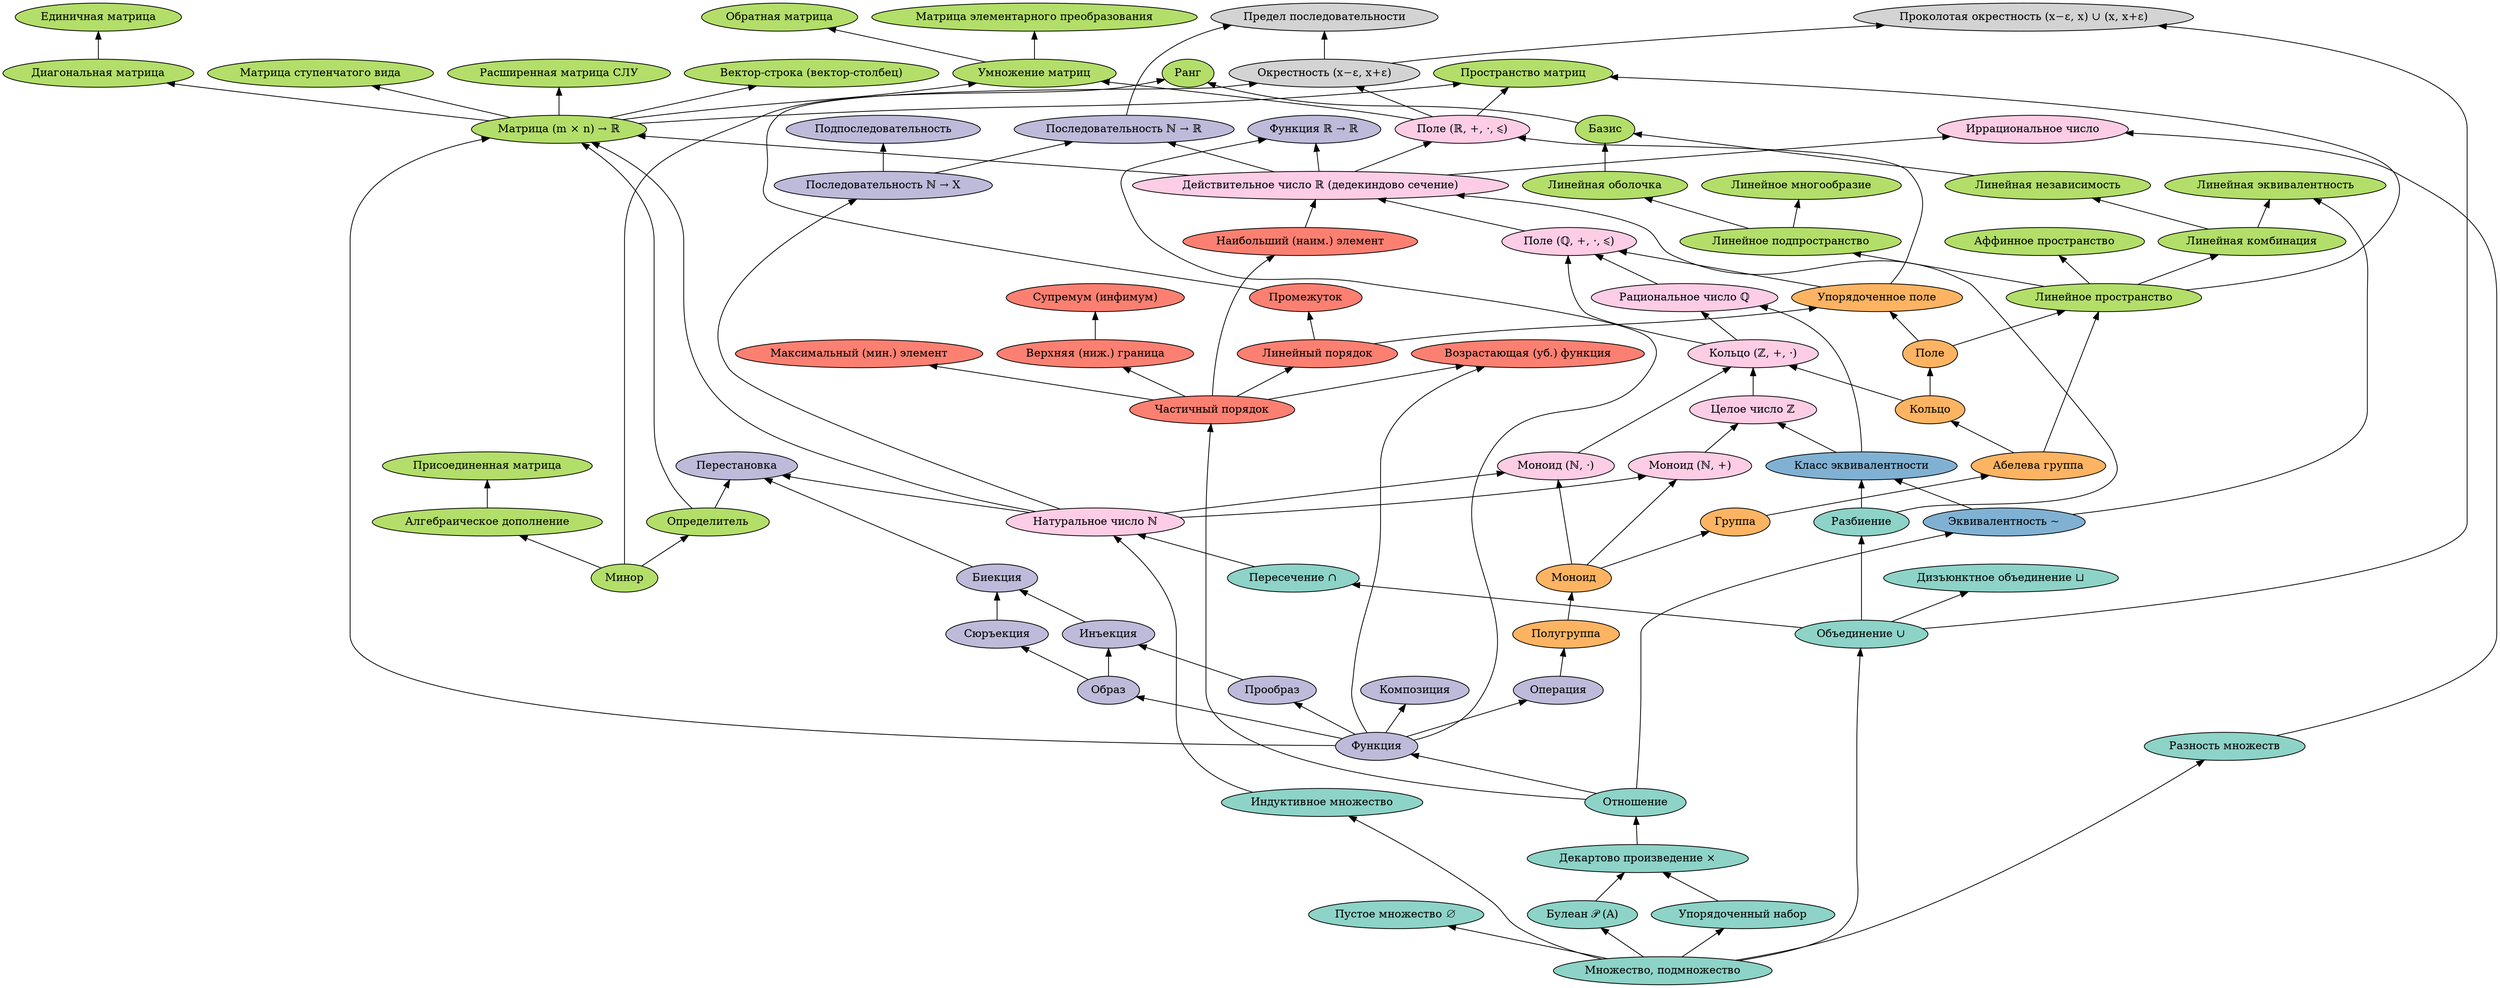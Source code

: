 digraph a {
node[colorscheme=set312;style=filled]
clusterrank=global
graph[style=dotted]
edge [dir="back"]
subgraph cluster_set_theory {
    label="Теория множеств"
    node[fillcolor = 1]
    set[label="Множество, подмножество"]
    empty_set[label="Пустое множество ∅"]
    union[label="Объединение ∪"]
    power_set[label="Булеан 𝒫 (A)"]
    intersection[label="Пересечение ∩"]
    cartesian_product[label="Декартово произведение ×"]
    tuple[label="Упорядоченный набор"]
    partition[label="Разбиение"]
    disjoint_union[label="Дизъюнктное объединение ⊔"]
    complement[label="Разность множеств"]
    inductive_set[label="Индуктивное множество"]

    empty_set -> set
    tuple -> set
    cartesian_product -> power_set
    cartesian_product -> tuple
    power_set -> set
    union -> set
    intersection -> union
    partition -> union
    disjoint_union -> union
    complement -> set
    inductive_set -> set

    // Relations
    subgraph relations {
        label = "Отношения"

        finitary_relation[label="Отношение"]
        finitary_relation -> cartesian_product

        // Functions
        subgraph cluster_functions {
            label = "Функции"
            node[fillcolor = 3]
            function -> finitary_relation
            function[label="Функция"]
            injection[label="Инъекция"]
            surjection[label="Сюръекция"]
            bijection[label="Биекция"]
            operation[label="Операция"]
            image[label="Образ"]
            preimage[label="Прообраз"]

            composition[label="Композиция"]
            image -> function
            preimage -> function
            injection -> image
            injection -> preimage
            operation -> function
            surjection -> image
            bijection -> surjection
            bijection -> injection
            composition -> function

            subgraph cluster_permutations {
                label = "Перестановки"
                permutation[label="Перестановка"]
                permutation -> bijection
            }

            subgraph cluster_sequences {
                label = "Последовательности"
                sequence[label="Последовательность ℕ → X"]
                subsequence[label="Подпоследовательность"]
                subsequence -> sequence
                real_sequence[label="Последовательность ℕ → ℝ"]
                real_sequence -> sequence
            }

            real_function[label="Функция ℝ → ℝ"]
            real_function -> function
        }

        // Order theory
        subgraph cluster_order_theory {
            label="Порядок"
            node[fillcolor = 4]
            order[label="Частичный порядок"]
            linear_order[label="Линейный порядок"]
            greatest_least_element[label="Наибольший (наим.) элемент"]
            maximal_minimal_element[label="Максимальный (мин.) элемент"]
            upper_lower_bound[label="Верхняя (ниж.) граница"]
            supremum_infimum[label="Супремум (инфимум)"]
            increasing_decreasing_function[label="Возрастающая (уб.) функция"]
            interval[label="Промежуток"]
            maximal_minimal_element -> order
            greatest_least_element -> order
            upper_lower_bound -> order
            supremum_infimum -> upper_lower_bound
            increasing_decreasing_function -> order
            increasing_decreasing_function -> function
            interval -> linear_order
            linear_order -> order
            order -> finitary_relation
        }

        // Order theory
        subgraph cluster_equivalence {
            label = "Эквивалентность"
            node[fillcolor = 5]
            equivalence[label="Эквивалентность ~"]
            equivalence_class[label="Класс эквивалентности"]
            equivalence_class -> equivalence
            equivalence -> finitary_relation
            equivalence_class -> partition
        }
    }
}
// Abstract algebra
subgraph cluster_abstract_algebra {
    label="Алгебраические структуры"
    node[fillcolor = 6]
    semigroup[label="Полугруппа"]
    monoid[label="Моноид"]
    group[label="Группа"]
    abelian_group[label="Абелева группа"]
    ring[label="Кольцо"]
    field[label="Поле"]
    ordered_field[label="Упорядоченное поле"]
    semigroup -> operation
    monoid -> semigroup
    group -> monoid
    field -> ring
    ring -> abelian_group
    ordered_field -> field
    ordered_field -> linear_order
    abelian_group -> group
}

subgraph cluster_linear_algebra {
    label="Линейная алгебра"
    node[fillcolor = 7]
    linear_space[label="Линейное пространство"]
    linear_subspace[label="Линейное подпространство"]
    linear_combination[label="Линейная комбинация"]
    linear_independence[label="Линейная независимость"]
    linear_span[label="Линейная оболочка"]
    linear_manifold[label="Линейное многообразие"]
    basis[label="Базис"]

    linear_equivalence[label="Линейная эквивалентность"]
    linear_equivalence -> linear_combination
    linear_equivalence -> equivalence

    linear_space -> abelian_group
    linear_space -> field
    linear_subspace -> linear_space
    linear_combination -> linear_space
    linear_independence -> linear_combination
    linear_span -> linear_subspace
    linear_manifold -> linear_subspace
    basis -> linear_span
    basis -> linear_independence

    affine_space[label="Аффинное пространство"]
    affine_space -> linear_space

    // Matrix
    real_matrix[label="Матрица (m × n) → ℝ"]
    real_matrix_space[label="Пространство матриц"]
    real_matrix -> function

    row_column_vector[label="Вектор-строка (вектор-столбец)"]
    row_column_vector -> real_matrix

    diagonal_matrix[label="Диагональная матрица"]
    diagonal_matrix -> real_matrix

    identity_matrix[label="Единичная матрица"]
    identity_matrix -> diagonal_matrix

    row_echelon_form[label="Матрица ступенчатого вида"]
    row_echelon_form -> real_matrix

    real_matrix_space -> real_matrix
    real_matrix_space -> linear_space
    matrix_multiplication[label="Умножение матриц"]
    matrix_multiplication -> real_matrix

    elementary_matrix[label="Матрица элементарного преобразования"]
    elementary_matrix -> matrix_multiplication

    inverse_matrix[label="Обратная матрица"]
    inverse_matrix -> matrix_multiplication

    determinant[label="Определитель"]
    real_matrix -> determinant
    permutation -> determinant

    minor[label="Минор"]
    determinant -> minor

    algebraic_complement[label="Алгебраическое дополнение"]
    algebraic_complement -> minor

    adjugate_matrix[label="Присоединенная матрица"]
    adjugate_matrix -> algebraic_complement

    rank[label="Ранг"]
    rank -> minor
    rank -> basis

    augmented_matrix[label="Расширенная матрица СЛУ"]
    augmented_matrix -> real_matrix
}

subgraph cluster_number_systems {
    label = "Числовые системы"
    node[fillcolor = 8]

    natural_number[label="Натуральное число ℕ"]
    natural_monoid_additive[label="Моноид (ℕ, +)"]
    natural_monoid_multiplicative[label="Моноид (ℕ, ⋅)"]
    natural_number -> intersection
    natural_number -> inductive_set
    natural_monoid_additive -> monoid
    natural_monoid_additive -> natural_number
    natural_monoid_multiplicative -> monoid
    natural_monoid_multiplicative -> natural_number
    permutation -> natural_number
    sequence -> natural_number
    real_matrix -> natural_number

    integer_number[label="Целое число ℤ"]
    integer_ring[label="Кольцо (ℤ, +, ⋅)"]
    integer_ring -> integer_number
    integer_ring -> natural_monoid_multiplicative
    integer_ring -> ring
    integer_number -> equivalence_class
    integer_number -> natural_monoid_additive

    rational_number[label="Рациональное число ℚ"]
    rational_field[label="Поле (ℚ, +, ⋅, ⩽)"]

    rational_number -> equivalence_class
    rational_number -> integer_ring
    rational_field -> ordered_field
    rational_field -> rational_number
    rational_field -> integer_ring

    irrational_number[label="Иррациональное число"]
    irrational_number -> real_number
    irrational_number -> complement

    real_number[label="Действительное число ℝ (дедекиндово сечение)"]
    real_field[label="Поле (ℝ, +, ⋅, ⩽)"]
    real_number -> rational_field
    real_number -> partition
    real_number -> greatest_least_element
    real_field -> ordered_field
    real_field -> real_number
    real_sequence -> real_number
    real_matrix -> real_number
    real_function -> real_number
    real_matrix_space -> real_field
    matrix_multiplication -> real_field
}

neighborhood[label="Окрестность (x−ε, x+ε)"]
neighborhood -> real_field
neighborhood -> interval
deleted_neighborhood[label="Проколотая окрестность (x−ε, x) ∪ (x, x+ε)"]
deleted_neighborhood -> neighborhood
deleted_neighborhood -> union   
sequence_limit[label="Предел последовательности"]
sequence_limit -> real_sequence
sequence_limit -> neighborhood
}
